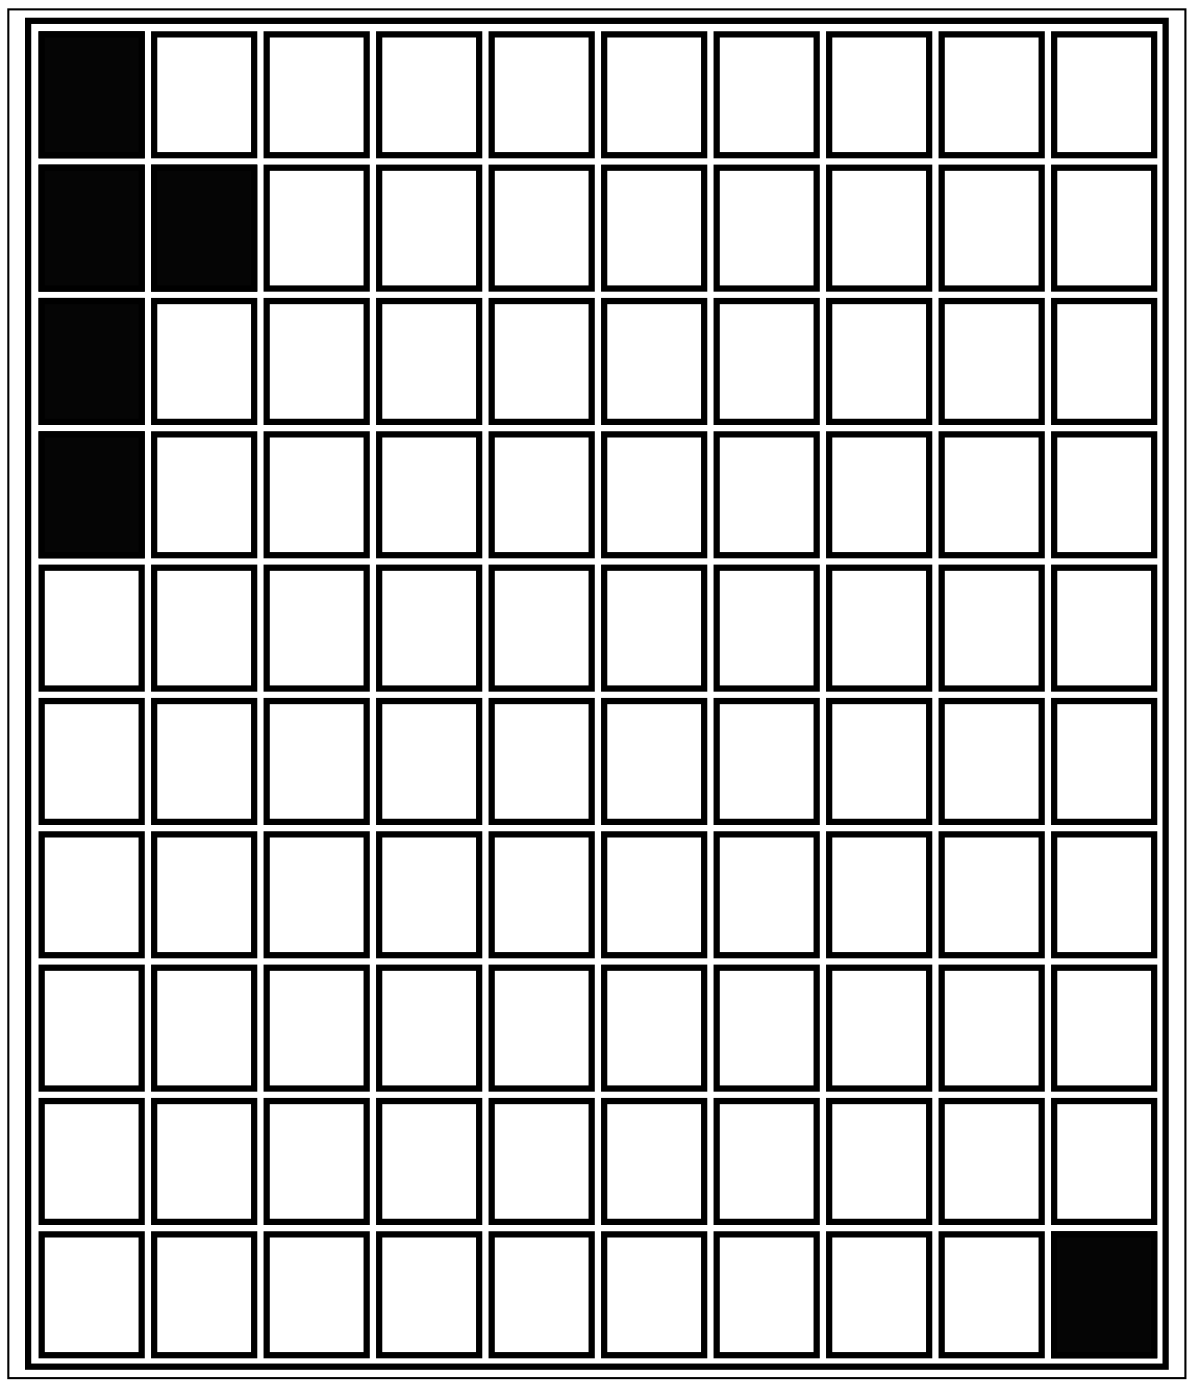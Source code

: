 
digraph G {a0 [shape=record label=<<TABLE border="3" cellspacing="3" cellpadding="20">
<TR>
<TD bgcolor="gray2"> </TD>
<TD> </TD>
<TD> </TD>
<TD> </TD>
<TD> </TD>
<TD> </TD>
<TD> </TD>
<TD> </TD>
<TD> </TD>
<TD> </TD>
</TR>
<TR>
<TD bgcolor="gray2"> </TD>
<TD bgcolor="gray2"> </TD>
<TD> </TD>
<TD> </TD>
<TD> </TD>
<TD> </TD>
<TD> </TD>
<TD> </TD>
<TD> </TD>
<TD> </TD>
</TR>
<TR>
<TD bgcolor="gray2"> </TD>
<TD> </TD>
<TD> </TD>
<TD> </TD>
<TD> </TD>
<TD> </TD>
<TD> </TD>
<TD> </TD>
<TD> </TD>
<TD> </TD>
</TR>
<TR>
<TD bgcolor="gray2"> </TD>
<TD> </TD>
<TD> </TD>
<TD> </TD>
<TD> </TD>
<TD> </TD>
<TD> </TD>
<TD> </TD>
<TD> </TD>
<TD> </TD>
</TR>
<TR>
<TD> </TD>
<TD> </TD>
<TD> </TD>
<TD> </TD>
<TD> </TD>
<TD> </TD>
<TD> </TD>
<TD> </TD>
<TD> </TD>
<TD> </TD>
</TR>
<TR>
<TD> </TD>
<TD> </TD>
<TD> </TD>
<TD> </TD>
<TD> </TD>
<TD> </TD>
<TD> </TD>
<TD> </TD>
<TD> </TD>
<TD> </TD>
</TR>
<TR>
<TD> </TD>
<TD> </TD>
<TD> </TD>
<TD> </TD>
<TD> </TD>
<TD> </TD>
<TD> </TD>
<TD> </TD>
<TD> </TD>
<TD> </TD>
</TR>
<TR>
<TD> </TD>
<TD> </TD>
<TD> </TD>
<TD> </TD>
<TD> </TD>
<TD> </TD>
<TD> </TD>
<TD> </TD>
<TD> </TD>
<TD> </TD>
</TR>
<TR>
<TD> </TD>
<TD> </TD>
<TD> </TD>
<TD> </TD>
<TD> </TD>
<TD> </TD>
<TD> </TD>
<TD> </TD>
<TD> </TD>
<TD> </TD>
</TR>
<TR>
<TD> </TD>
<TD> </TD>
<TD> </TD>
<TD> </TD>
<TD> </TD>
<TD> </TD>
<TD> </TD>
<TD> </TD>
<TD> </TD>
<TD bgcolor="gray2"> </TD>
</TR>
</TABLE>>];}